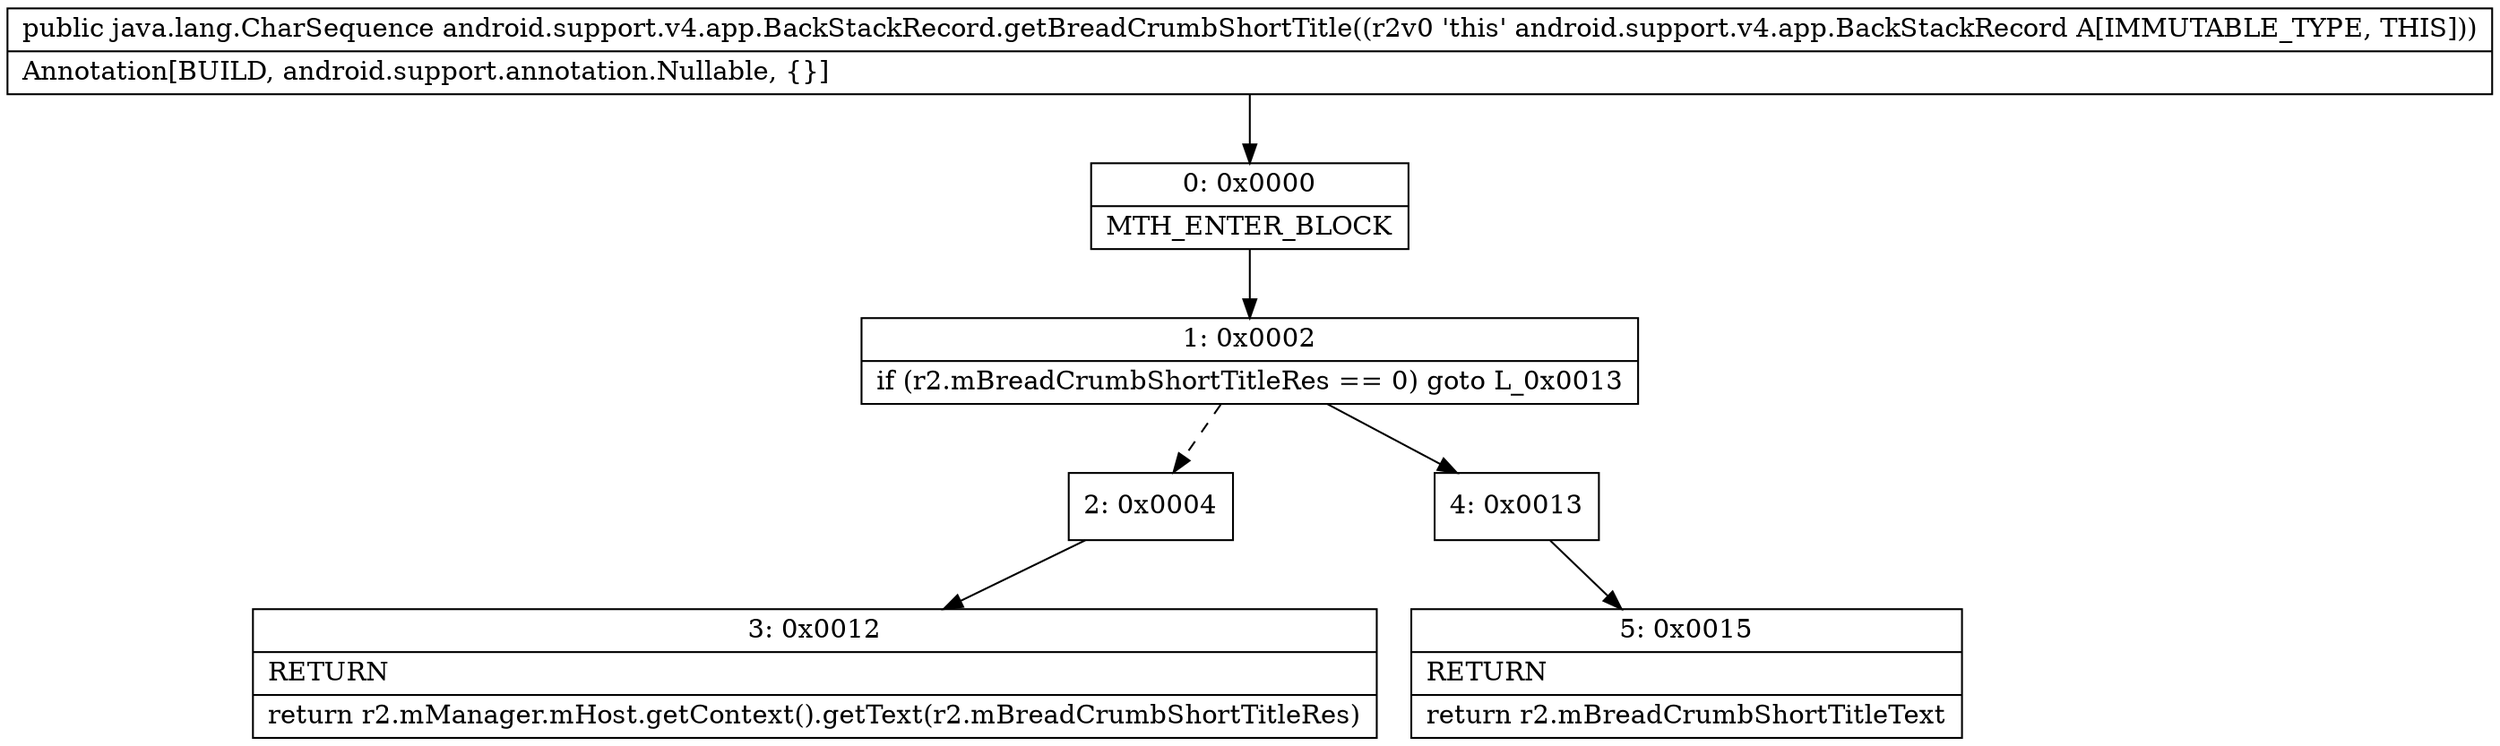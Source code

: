 digraph "CFG forandroid.support.v4.app.BackStackRecord.getBreadCrumbShortTitle()Ljava\/lang\/CharSequence;" {
Node_0 [shape=record,label="{0\:\ 0x0000|MTH_ENTER_BLOCK\l}"];
Node_1 [shape=record,label="{1\:\ 0x0002|if (r2.mBreadCrumbShortTitleRes == 0) goto L_0x0013\l}"];
Node_2 [shape=record,label="{2\:\ 0x0004}"];
Node_3 [shape=record,label="{3\:\ 0x0012|RETURN\l|return r2.mManager.mHost.getContext().getText(r2.mBreadCrumbShortTitleRes)\l}"];
Node_4 [shape=record,label="{4\:\ 0x0013}"];
Node_5 [shape=record,label="{5\:\ 0x0015|RETURN\l|return r2.mBreadCrumbShortTitleText\l}"];
MethodNode[shape=record,label="{public java.lang.CharSequence android.support.v4.app.BackStackRecord.getBreadCrumbShortTitle((r2v0 'this' android.support.v4.app.BackStackRecord A[IMMUTABLE_TYPE, THIS]))  | Annotation[BUILD, android.support.annotation.Nullable, \{\}]\l}"];
MethodNode -> Node_0;
Node_0 -> Node_1;
Node_1 -> Node_2[style=dashed];
Node_1 -> Node_4;
Node_2 -> Node_3;
Node_4 -> Node_5;
}

